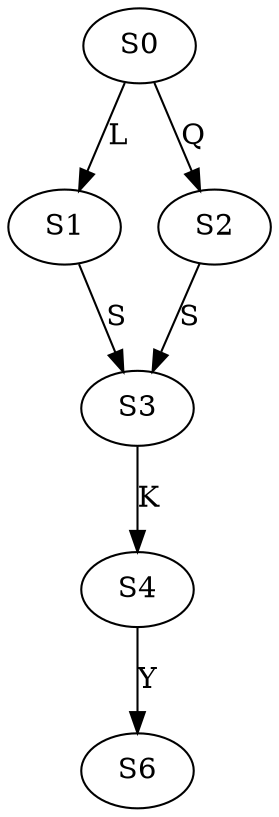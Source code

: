 strict digraph  {
	S0 -> S1 [ label = L ];
	S0 -> S2 [ label = Q ];
	S1 -> S3 [ label = S ];
	S2 -> S3 [ label = S ];
	S3 -> S4 [ label = K ];
	S4 -> S6 [ label = Y ];
}
